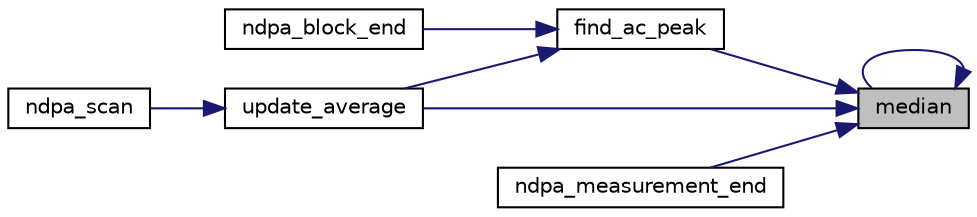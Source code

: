 digraph "median"
{
 // LATEX_PDF_SIZE
  edge [fontname="Helvetica",fontsize="10",labelfontname="Helvetica",labelfontsize="10"];
  node [fontname="Helvetica",fontsize="10",shape=record];
  rankdir="RL";
  Node1 [label="median",height=0.2,width=0.4,color="black", fillcolor="grey75", style="filled", fontcolor="black",tooltip="Returns the median of the specified vector of size n."];
  Node1 -> Node2 [dir="back",color="midnightblue",fontsize="10",style="solid",fontname="Helvetica"];
  Node2 [label="find_ac_peak",height=0.2,width=0.4,color="black", fillcolor="white", style="filled",URL="$ndpa__tools_8h.html#a40fe109609d9d6d6e5c032cd6caa0719",tooltip="Returning a data window (q1, q2) in scany containing the points above half height around the specifie..."];
  Node2 -> Node3 [dir="back",color="midnightblue",fontsize="10",style="solid",fontname="Helvetica"];
  Node3 [label="ndpa_block_end",height=0.2,width=0.4,color="black", fillcolor="white", style="filled",URL="$ndpa_8h.html#af7418c4e788a4841515797272d65b82d",tooltip="End of measurement block processing. Finding AC and PC peaks in the averaged data."];
  Node2 -> Node4 [dir="back",color="midnightblue",fontsize="10",style="solid",fontname="Helvetica"];
  Node4 [label="update_average",height=0.2,width=0.4,color="black", fillcolor="white", style="filled",URL="$ndpa__tools_8h.html#a4c8c46c43f5a98069e303f05daeb8cf5",tooltip="Find AC peak in interpolated data in __ndpa_y, use it as an offset to merge to current average data s..."];
  Node4 -> Node5 [dir="back",color="midnightblue",fontsize="10",style="solid",fontname="Helvetica"];
  Node5 [label="ndpa_scan",height=0.2,width=0.4,color="black", fillcolor="white", style="filled",URL="$ndpa_8h.html#aafa296477a207bc42f6fc57df4aaa517",tooltip="Called after new scan data presented within __ndpa_x0 and __ndpa_y0."];
  Node1 -> Node1 [dir="back",color="midnightblue",fontsize="10",style="solid",fontname="Helvetica"];
  Node1 -> Node6 [dir="back",color="midnightblue",fontsize="10",style="solid",fontname="Helvetica"];
  Node6 [label="ndpa_measurement_end",height=0.2,width=0.4,color="black", fillcolor="white", style="filled",URL="$ndpa_8h.html#ae0e20c51ab9c3501771684593a00a145",tooltip="End of measurement. Returning aggregated corneal thickness, etc."];
  Node1 -> Node4 [dir="back",color="midnightblue",fontsize="10",style="solid",fontname="Helvetica"];
}
